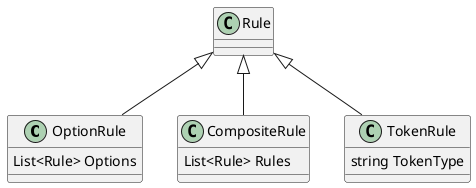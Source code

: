 @startuml
class OptionRule {
    List<Rule> Options
}

class CompositeRule {
    List<Rule> Rules
}

class TokenRule {
    string TokenType
}

Rule <|-- OptionRule
Rule <|-- CompositeRule
Rule <|-- TokenRule


@enduml